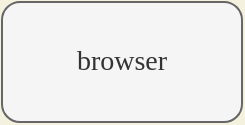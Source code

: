 <mxfile version="20.2.1" type="github">
  <diagram id="IZRidBlmttUZpJgAL5YN" name="第 1 页">
    <mxGraphModel dx="1038" dy="589" grid="0" gridSize="10" guides="1" tooltips="1" connect="1" arrows="1" fold="1" page="1" pageScale="1" pageWidth="827" pageHeight="1169" background="#F4F1DE" math="0" shadow="0">
      <root>
        <mxCell id="0" />
        <mxCell id="1" parent="0" />
        <mxCell id="9QJmFgnbrR21cLMFHzNP-1" value="&lt;p&gt;&lt;font size=&quot;1&quot; face=&quot;Comic Sans MS&quot;&gt;&lt;span style=&quot;font-size: 14px;&quot;&gt;browser&lt;/span&gt;&lt;/font&gt;&lt;/p&gt;" style="rounded=1;whiteSpace=wrap;html=1;glass=0;shadow=0;fillColor=#f5f5f5;fontColor=#333333;strokeColor=#666666;" vertex="1" parent="1">
          <mxGeometry x="100" y="160" width="120" height="60" as="geometry" />
        </mxCell>
      </root>
    </mxGraphModel>
  </diagram>
</mxfile>
